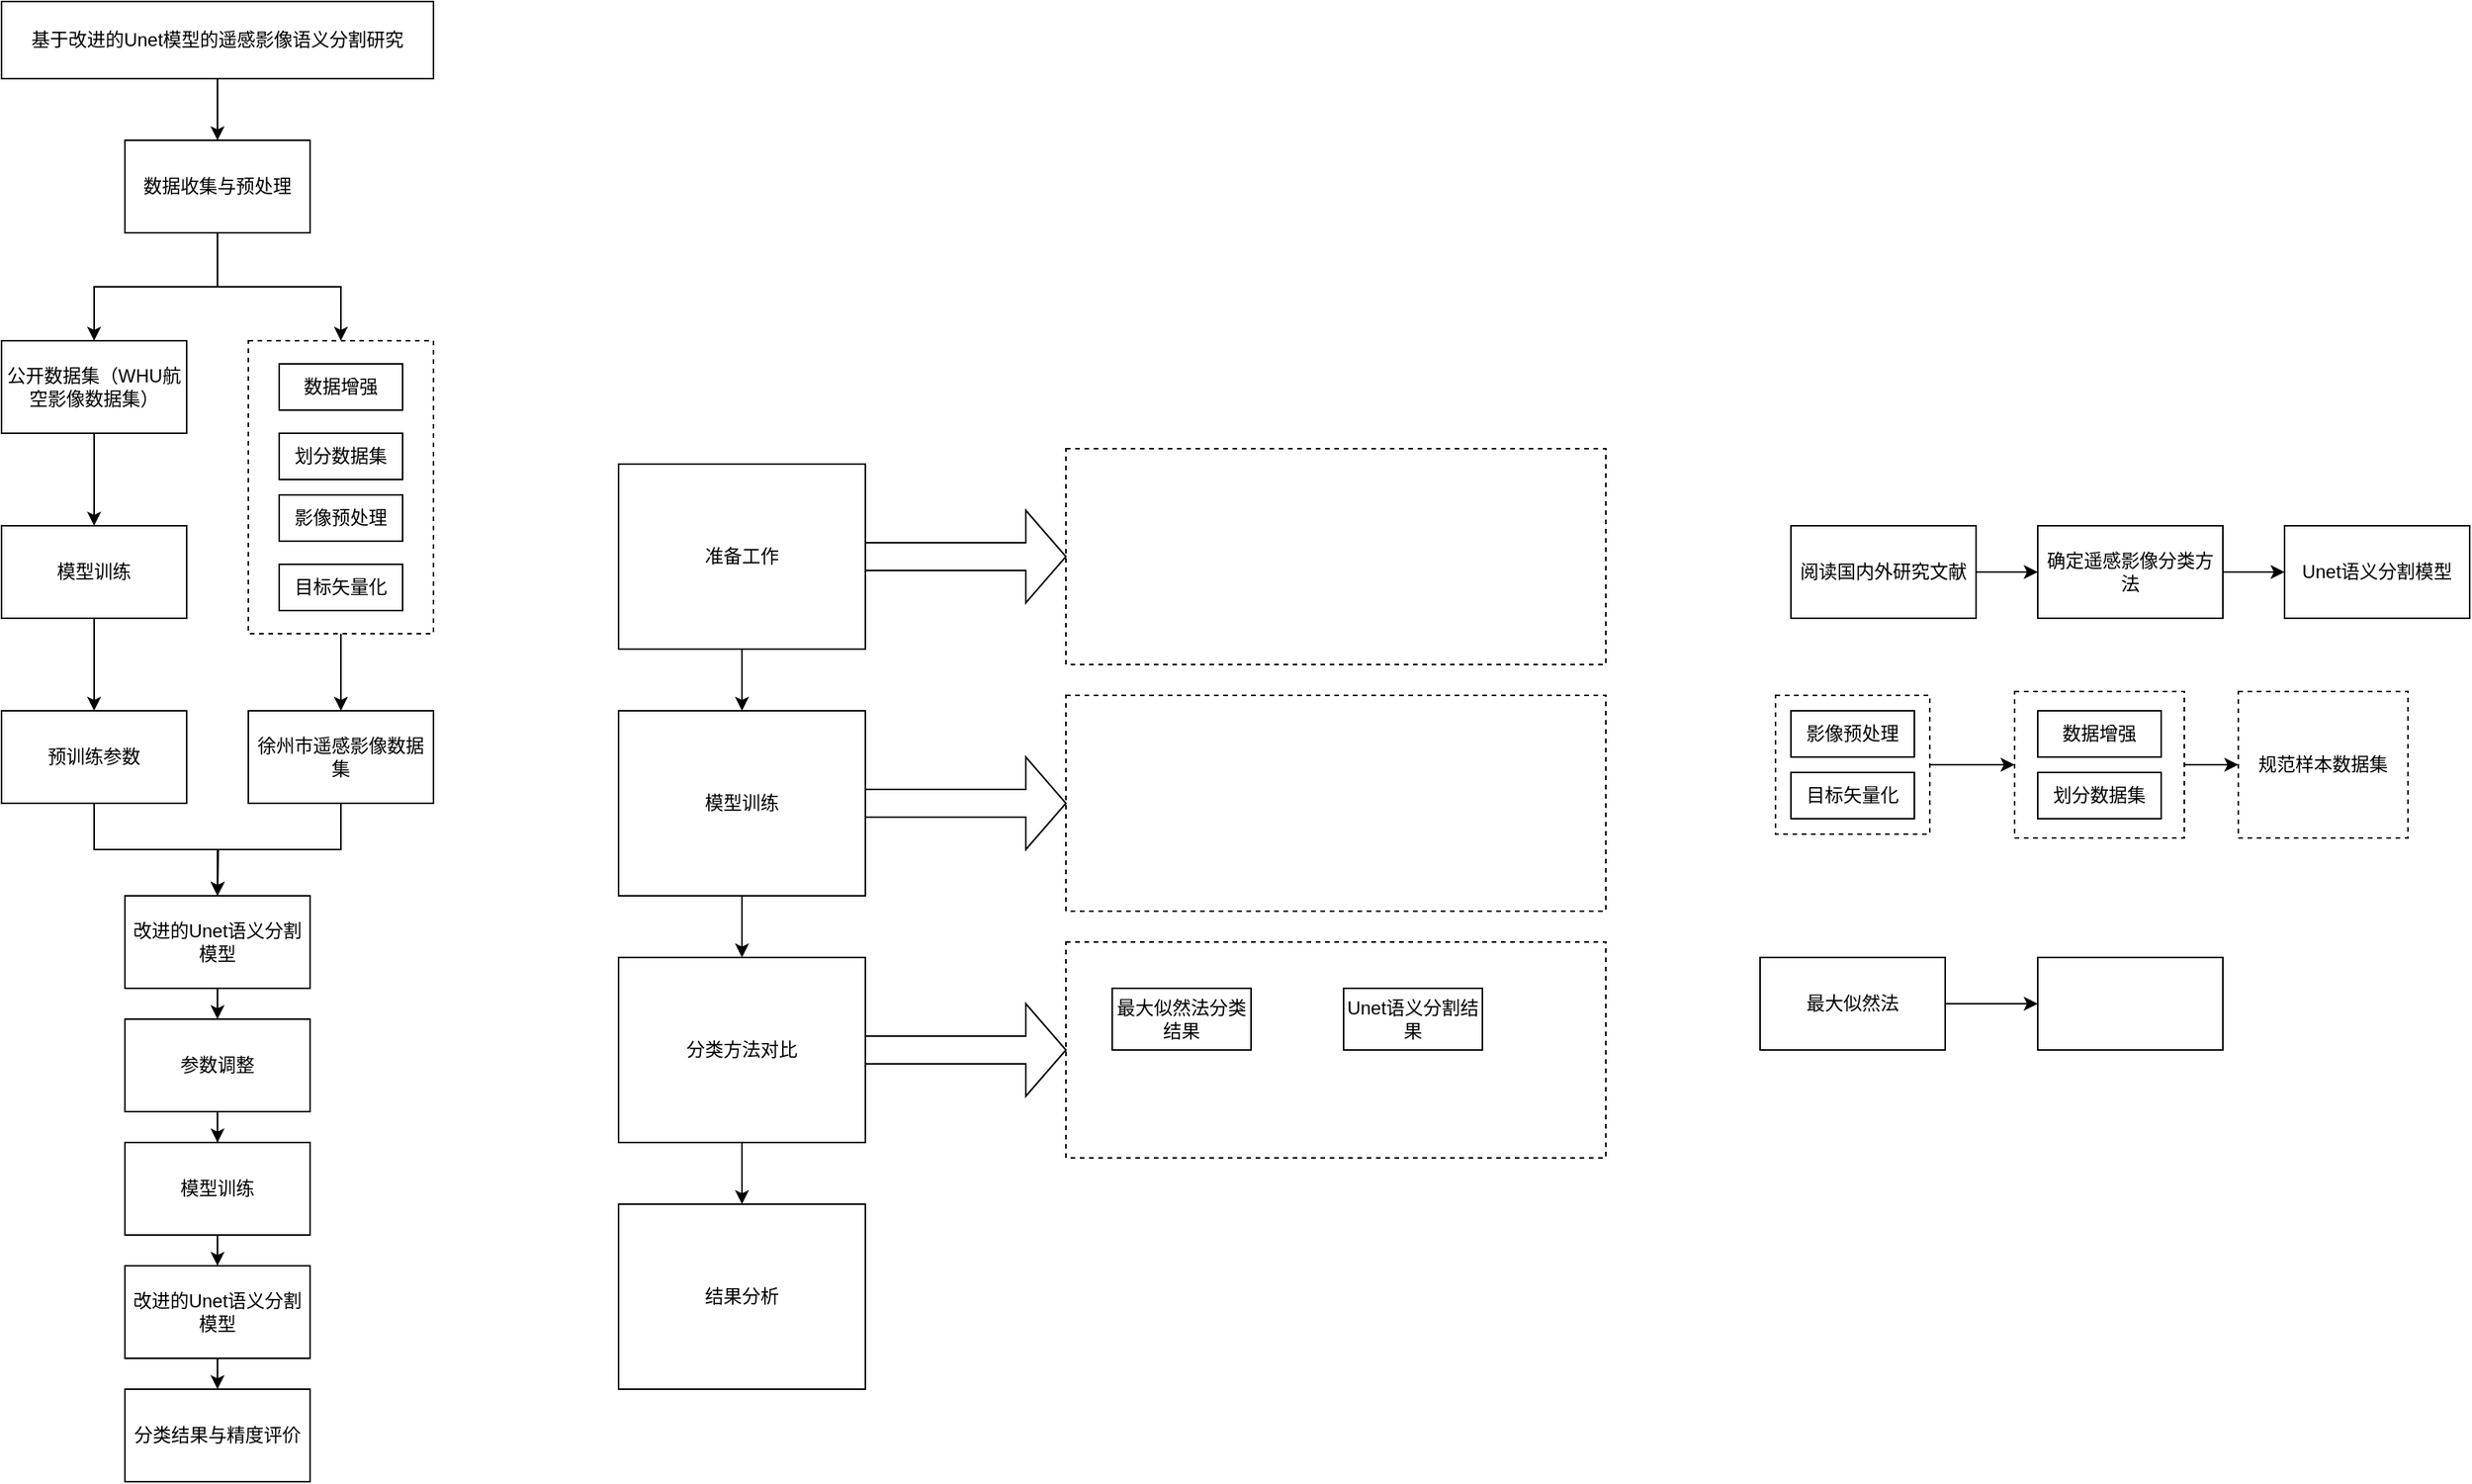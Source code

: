 <mxfile version="18.1.3" type="github">
  <diagram id="C5RBs43oDa-KdzZeNtuy" name="Page-1">
    <mxGraphModel dx="1407" dy="752" grid="1" gridSize="10" guides="1" tooltips="1" connect="1" arrows="1" fold="1" page="1" pageScale="1" pageWidth="3300" pageHeight="4681" math="0" shadow="0">
      <root>
        <mxCell id="WIyWlLk6GJQsqaUBKTNV-0" />
        <mxCell id="WIyWlLk6GJQsqaUBKTNV-1" parent="WIyWlLk6GJQsqaUBKTNV-0" />
        <mxCell id="7E32GhYmtQupcfhVes-2-61" value="" style="rounded=0;whiteSpace=wrap;html=1;dashed=1;fillColor=none;" vertex="1" parent="WIyWlLk6GJQsqaUBKTNV-1">
          <mxGeometry x="890" y="590" width="350" height="140" as="geometry" />
        </mxCell>
        <mxCell id="7E32GhYmtQupcfhVes-2-71" value="" style="rounded=0;whiteSpace=wrap;html=1;dashed=1;fillColor=none;" vertex="1" parent="WIyWlLk6GJQsqaUBKTNV-1">
          <mxGeometry x="890" y="750" width="350" height="140" as="geometry" />
        </mxCell>
        <mxCell id="7E32GhYmtQupcfhVes-2-73" value="" style="rounded=0;whiteSpace=wrap;html=1;dashed=1;fillColor=none;" vertex="1" parent="WIyWlLk6GJQsqaUBKTNV-1">
          <mxGeometry x="890" y="910" width="350" height="140" as="geometry" />
        </mxCell>
        <mxCell id="7E32GhYmtQupcfhVes-2-53" style="edgeStyle=orthogonalEdgeStyle;rounded=0;orthogonalLoop=1;jettySize=auto;html=1;exitX=0.5;exitY=1;exitDx=0;exitDy=0;entryX=0.5;entryY=0;entryDx=0;entryDy=0;" edge="1" parent="WIyWlLk6GJQsqaUBKTNV-1" source="7E32GhYmtQupcfhVes-2-48" target="7E32GhYmtQupcfhVes-2-8">
          <mxGeometry relative="1" as="geometry" />
        </mxCell>
        <mxCell id="7E32GhYmtQupcfhVes-2-48" value="" style="whiteSpace=wrap;html=1;rounded=0;fillColor=none;dashed=1;" vertex="1" parent="WIyWlLk6GJQsqaUBKTNV-1">
          <mxGeometry x="360" y="520" width="120" height="190" as="geometry" />
        </mxCell>
        <mxCell id="7E32GhYmtQupcfhVes-2-60" style="edgeStyle=orthogonalEdgeStyle;rounded=0;orthogonalLoop=1;jettySize=auto;html=1;exitX=0.5;exitY=1;exitDx=0;exitDy=0;entryX=0.5;entryY=0;entryDx=0;entryDy=0;" edge="1" parent="WIyWlLk6GJQsqaUBKTNV-1" source="7E32GhYmtQupcfhVes-2-3" target="7E32GhYmtQupcfhVes-2-5">
          <mxGeometry relative="1" as="geometry" />
        </mxCell>
        <mxCell id="7E32GhYmtQupcfhVes-2-3" value="基于改进的Unet模型的遥感影像语义分割研究" style="rounded=0;whiteSpace=wrap;html=1;" vertex="1" parent="WIyWlLk6GJQsqaUBKTNV-1">
          <mxGeometry x="200" y="300" width="280" height="50" as="geometry" />
        </mxCell>
        <mxCell id="7E32GhYmtQupcfhVes-2-7" style="edgeStyle=orthogonalEdgeStyle;rounded=0;orthogonalLoop=1;jettySize=auto;html=1;exitX=0.5;exitY=1;exitDx=0;exitDy=0;entryX=0.5;entryY=0;entryDx=0;entryDy=0;" edge="1" parent="WIyWlLk6GJQsqaUBKTNV-1" source="7E32GhYmtQupcfhVes-2-5" target="7E32GhYmtQupcfhVes-2-6">
          <mxGeometry relative="1" as="geometry" />
        </mxCell>
        <mxCell id="7E32GhYmtQupcfhVes-2-49" value="" style="edgeStyle=orthogonalEdgeStyle;rounded=0;orthogonalLoop=1;jettySize=auto;html=1;" edge="1" parent="WIyWlLk6GJQsqaUBKTNV-1" source="7E32GhYmtQupcfhVes-2-5" target="7E32GhYmtQupcfhVes-2-48">
          <mxGeometry relative="1" as="geometry" />
        </mxCell>
        <mxCell id="7E32GhYmtQupcfhVes-2-5" value="数据收集与预处理" style="rounded=0;whiteSpace=wrap;html=1;" vertex="1" parent="WIyWlLk6GJQsqaUBKTNV-1">
          <mxGeometry x="280" y="390" width="120" height="60" as="geometry" />
        </mxCell>
        <mxCell id="7E32GhYmtQupcfhVes-2-47" style="edgeStyle=orthogonalEdgeStyle;rounded=0;orthogonalLoop=1;jettySize=auto;html=1;exitX=0.5;exitY=1;exitDx=0;exitDy=0;" edge="1" parent="WIyWlLk6GJQsqaUBKTNV-1" source="7E32GhYmtQupcfhVes-2-6" target="7E32GhYmtQupcfhVes-2-36">
          <mxGeometry relative="1" as="geometry" />
        </mxCell>
        <mxCell id="7E32GhYmtQupcfhVes-2-6" value="公开数据集（WHU航空影像数据集）" style="rounded=0;whiteSpace=wrap;html=1;" vertex="1" parent="WIyWlLk6GJQsqaUBKTNV-1">
          <mxGeometry x="200" y="520" width="120" height="60" as="geometry" />
        </mxCell>
        <mxCell id="7E32GhYmtQupcfhVes-2-58" style="edgeStyle=orthogonalEdgeStyle;rounded=0;orthogonalLoop=1;jettySize=auto;html=1;exitX=0.5;exitY=1;exitDx=0;exitDy=0;" edge="1" parent="WIyWlLk6GJQsqaUBKTNV-1" source="7E32GhYmtQupcfhVes-2-8">
          <mxGeometry relative="1" as="geometry">
            <mxPoint x="340" y="880" as="targetPoint" />
          </mxGeometry>
        </mxCell>
        <mxCell id="7E32GhYmtQupcfhVes-2-8" value="徐州市遥感影像数据集" style="rounded=0;whiteSpace=wrap;html=1;" vertex="1" parent="WIyWlLk6GJQsqaUBKTNV-1">
          <mxGeometry x="360" y="760" width="120" height="60" as="geometry" />
        </mxCell>
        <mxCell id="7E32GhYmtQupcfhVes-2-30" style="edgeStyle=orthogonalEdgeStyle;rounded=0;orthogonalLoop=1;jettySize=auto;html=1;exitX=0.5;exitY=1;exitDx=0;exitDy=0;entryX=0.5;entryY=0;entryDx=0;entryDy=0;" edge="1" parent="WIyWlLk6GJQsqaUBKTNV-1" source="7E32GhYmtQupcfhVes-2-10" target="7E32GhYmtQupcfhVes-2-31">
          <mxGeometry relative="1" as="geometry">
            <mxPoint x="330" y="1210" as="targetPoint" />
          </mxGeometry>
        </mxCell>
        <mxCell id="7E32GhYmtQupcfhVes-2-10" value="改进的Unet语义分割模型" style="rounded=0;whiteSpace=wrap;html=1;" vertex="1" parent="WIyWlLk6GJQsqaUBKTNV-1">
          <mxGeometry x="280" y="1120" width="120" height="60" as="geometry" />
        </mxCell>
        <mxCell id="7E32GhYmtQupcfhVes-2-23" style="edgeStyle=orthogonalEdgeStyle;rounded=0;orthogonalLoop=1;jettySize=auto;html=1;exitX=0.5;exitY=1;exitDx=0;exitDy=0;" edge="1" parent="WIyWlLk6GJQsqaUBKTNV-1" source="7E32GhYmtQupcfhVes-2-12" target="7E32GhYmtQupcfhVes-2-14">
          <mxGeometry relative="1" as="geometry" />
        </mxCell>
        <mxCell id="7E32GhYmtQupcfhVes-2-12" value="参数调整" style="rounded=0;whiteSpace=wrap;html=1;" vertex="1" parent="WIyWlLk6GJQsqaUBKTNV-1">
          <mxGeometry x="280" y="960" width="120" height="60" as="geometry" />
        </mxCell>
        <mxCell id="7E32GhYmtQupcfhVes-2-29" style="edgeStyle=orthogonalEdgeStyle;rounded=0;orthogonalLoop=1;jettySize=auto;html=1;exitX=0.5;exitY=1;exitDx=0;exitDy=0;entryX=0.5;entryY=0;entryDx=0;entryDy=0;" edge="1" parent="WIyWlLk6GJQsqaUBKTNV-1" source="7E32GhYmtQupcfhVes-2-14" target="7E32GhYmtQupcfhVes-2-10">
          <mxGeometry relative="1" as="geometry" />
        </mxCell>
        <mxCell id="7E32GhYmtQupcfhVes-2-14" value="模型训练" style="rounded=0;whiteSpace=wrap;html=1;" vertex="1" parent="WIyWlLk6GJQsqaUBKTNV-1">
          <mxGeometry x="280" y="1040" width="120" height="60" as="geometry" />
        </mxCell>
        <mxCell id="7E32GhYmtQupcfhVes-2-27" value="数据增强" style="rounded=0;whiteSpace=wrap;html=1;" vertex="1" parent="WIyWlLk6GJQsqaUBKTNV-1">
          <mxGeometry x="380" y="535" width="80" height="30" as="geometry" />
        </mxCell>
        <mxCell id="7E32GhYmtQupcfhVes-2-31" value="分类结果与精度评价" style="whiteSpace=wrap;html=1;rounded=0;" vertex="1" parent="WIyWlLk6GJQsqaUBKTNV-1">
          <mxGeometry x="280" y="1200" width="120" height="60" as="geometry" />
        </mxCell>
        <mxCell id="7E32GhYmtQupcfhVes-2-44" value="" style="edgeStyle=orthogonalEdgeStyle;rounded=0;orthogonalLoop=1;jettySize=auto;html=1;" edge="1" parent="WIyWlLk6GJQsqaUBKTNV-1" source="7E32GhYmtQupcfhVes-2-36" target="7E32GhYmtQupcfhVes-2-43">
          <mxGeometry relative="1" as="geometry" />
        </mxCell>
        <mxCell id="7E32GhYmtQupcfhVes-2-36" value="模型训练" style="rounded=0;whiteSpace=wrap;html=1;fillColor=none;" vertex="1" parent="WIyWlLk6GJQsqaUBKTNV-1">
          <mxGeometry x="200" y="640" width="120" height="60" as="geometry" />
        </mxCell>
        <mxCell id="7E32GhYmtQupcfhVes-2-40" value="&lt;div&gt;目标矢量化&lt;/div&gt;" style="whiteSpace=wrap;html=1;rounded=0;" vertex="1" parent="WIyWlLk6GJQsqaUBKTNV-1">
          <mxGeometry x="380" y="665" width="80" height="30" as="geometry" />
        </mxCell>
        <mxCell id="7E32GhYmtQupcfhVes-2-57" style="edgeStyle=orthogonalEdgeStyle;rounded=0;orthogonalLoop=1;jettySize=auto;html=1;exitX=0.5;exitY=1;exitDx=0;exitDy=0;entryX=0.5;entryY=0;entryDx=0;entryDy=0;" edge="1" parent="WIyWlLk6GJQsqaUBKTNV-1" source="7E32GhYmtQupcfhVes-2-43" target="7E32GhYmtQupcfhVes-2-54">
          <mxGeometry relative="1" as="geometry" />
        </mxCell>
        <mxCell id="7E32GhYmtQupcfhVes-2-43" value="预训练参数" style="whiteSpace=wrap;html=1;fillColor=none;rounded=0;" vertex="1" parent="WIyWlLk6GJQsqaUBKTNV-1">
          <mxGeometry x="200" y="760" width="120" height="60" as="geometry" />
        </mxCell>
        <mxCell id="7E32GhYmtQupcfhVes-2-51" value="&lt;br&gt;&lt;div&gt;划分数据集&lt;br&gt;&lt;br&gt;&lt;/div&gt;" style="whiteSpace=wrap;html=1;rounded=0;" vertex="1" parent="WIyWlLk6GJQsqaUBKTNV-1">
          <mxGeometry x="380" y="580" width="80" height="30" as="geometry" />
        </mxCell>
        <mxCell id="7E32GhYmtQupcfhVes-2-52" value="影像预处理" style="whiteSpace=wrap;html=1;rounded=0;" vertex="1" parent="WIyWlLk6GJQsqaUBKTNV-1">
          <mxGeometry x="380" y="620" width="80" height="30" as="geometry" />
        </mxCell>
        <mxCell id="7E32GhYmtQupcfhVes-2-59" style="edgeStyle=orthogonalEdgeStyle;rounded=0;orthogonalLoop=1;jettySize=auto;html=1;exitX=0.5;exitY=1;exitDx=0;exitDy=0;entryX=0.5;entryY=0;entryDx=0;entryDy=0;" edge="1" parent="WIyWlLk6GJQsqaUBKTNV-1" source="7E32GhYmtQupcfhVes-2-54" target="7E32GhYmtQupcfhVes-2-12">
          <mxGeometry relative="1" as="geometry" />
        </mxCell>
        <mxCell id="7E32GhYmtQupcfhVes-2-54" value="改进的Unet语义分割模型" style="rounded=0;whiteSpace=wrap;html=1;" vertex="1" parent="WIyWlLk6GJQsqaUBKTNV-1">
          <mxGeometry x="280" y="880" width="120" height="60" as="geometry" />
        </mxCell>
        <mxCell id="7E32GhYmtQupcfhVes-2-64" style="edgeStyle=orthogonalEdgeStyle;rounded=0;orthogonalLoop=1;jettySize=auto;html=1;exitX=0.5;exitY=1;exitDx=0;exitDy=0;entryX=0.5;entryY=0;entryDx=0;entryDy=0;" edge="1" parent="WIyWlLk6GJQsqaUBKTNV-1" source="7E32GhYmtQupcfhVes-2-62" target="7E32GhYmtQupcfhVes-2-63">
          <mxGeometry relative="1" as="geometry" />
        </mxCell>
        <mxCell id="7E32GhYmtQupcfhVes-2-62" value="准备工作" style="rounded=0;whiteSpace=wrap;html=1;fillColor=none;" vertex="1" parent="WIyWlLk6GJQsqaUBKTNV-1">
          <mxGeometry x="600" y="600" width="160" height="120" as="geometry" />
        </mxCell>
        <mxCell id="7E32GhYmtQupcfhVes-2-69" style="edgeStyle=orthogonalEdgeStyle;rounded=0;orthogonalLoop=1;jettySize=auto;html=1;exitX=0.5;exitY=1;exitDx=0;exitDy=0;entryX=0.5;entryY=0;entryDx=0;entryDy=0;" edge="1" parent="WIyWlLk6GJQsqaUBKTNV-1" source="7E32GhYmtQupcfhVes-2-63" target="7E32GhYmtQupcfhVes-2-68">
          <mxGeometry relative="1" as="geometry" />
        </mxCell>
        <mxCell id="7E32GhYmtQupcfhVes-2-63" value="模型训练" style="rounded=0;whiteSpace=wrap;html=1;fillColor=none;" vertex="1" parent="WIyWlLk6GJQsqaUBKTNV-1">
          <mxGeometry x="600" y="760" width="160" height="120" as="geometry" />
        </mxCell>
        <mxCell id="7E32GhYmtQupcfhVes-2-76" value="" style="edgeStyle=orthogonalEdgeStyle;rounded=0;orthogonalLoop=1;jettySize=auto;html=1;" edge="1" parent="WIyWlLk6GJQsqaUBKTNV-1" source="7E32GhYmtQupcfhVes-2-68" target="7E32GhYmtQupcfhVes-2-75">
          <mxGeometry relative="1" as="geometry" />
        </mxCell>
        <mxCell id="7E32GhYmtQupcfhVes-2-68" value="分类方法对比" style="rounded=0;whiteSpace=wrap;html=1;fillColor=none;" vertex="1" parent="WIyWlLk6GJQsqaUBKTNV-1">
          <mxGeometry x="600" y="920" width="160" height="120" as="geometry" />
        </mxCell>
        <mxCell id="7E32GhYmtQupcfhVes-2-70" value="" style="shape=singleArrow;whiteSpace=wrap;html=1;fillColor=none;" vertex="1" parent="WIyWlLk6GJQsqaUBKTNV-1">
          <mxGeometry x="760" y="630" width="130" height="60" as="geometry" />
        </mxCell>
        <mxCell id="7E32GhYmtQupcfhVes-2-72" value="" style="shape=singleArrow;whiteSpace=wrap;html=1;fillColor=none;" vertex="1" parent="WIyWlLk6GJQsqaUBKTNV-1">
          <mxGeometry x="760" y="790" width="130" height="60" as="geometry" />
        </mxCell>
        <mxCell id="7E32GhYmtQupcfhVes-2-74" value="" style="shape=singleArrow;whiteSpace=wrap;html=1;fillColor=none;" vertex="1" parent="WIyWlLk6GJQsqaUBKTNV-1">
          <mxGeometry x="760" y="950" width="130" height="60" as="geometry" />
        </mxCell>
        <mxCell id="7E32GhYmtQupcfhVes-2-75" value="结果分析" style="whiteSpace=wrap;html=1;fillColor=none;rounded=0;" vertex="1" parent="WIyWlLk6GJQsqaUBKTNV-1">
          <mxGeometry x="600" y="1080" width="160" height="120" as="geometry" />
        </mxCell>
        <mxCell id="7E32GhYmtQupcfhVes-2-80" value="" style="edgeStyle=orthogonalEdgeStyle;rounded=0;orthogonalLoop=1;jettySize=auto;html=1;" edge="1" parent="WIyWlLk6GJQsqaUBKTNV-1" source="7E32GhYmtQupcfhVes-2-78" target="7E32GhYmtQupcfhVes-2-79">
          <mxGeometry relative="1" as="geometry" />
        </mxCell>
        <mxCell id="7E32GhYmtQupcfhVes-2-78" value="阅读国内外研究文献" style="rounded=0;whiteSpace=wrap;html=1;fillColor=none;" vertex="1" parent="WIyWlLk6GJQsqaUBKTNV-1">
          <mxGeometry x="1360" y="640" width="120" height="60" as="geometry" />
        </mxCell>
        <mxCell id="7E32GhYmtQupcfhVes-2-82" value="" style="edgeStyle=orthogonalEdgeStyle;rounded=0;orthogonalLoop=1;jettySize=auto;html=1;" edge="1" parent="WIyWlLk6GJQsqaUBKTNV-1" source="7E32GhYmtQupcfhVes-2-79" target="7E32GhYmtQupcfhVes-2-81">
          <mxGeometry relative="1" as="geometry" />
        </mxCell>
        <mxCell id="7E32GhYmtQupcfhVes-2-79" value="确定遥感影像分类方法" style="whiteSpace=wrap;html=1;fillColor=none;rounded=0;" vertex="1" parent="WIyWlLk6GJQsqaUBKTNV-1">
          <mxGeometry x="1520" y="640" width="120" height="60" as="geometry" />
        </mxCell>
        <mxCell id="7E32GhYmtQupcfhVes-2-81" value="Unet语义分割模型" style="whiteSpace=wrap;html=1;fillColor=none;rounded=0;" vertex="1" parent="WIyWlLk6GJQsqaUBKTNV-1">
          <mxGeometry x="1680" y="640" width="120" height="60" as="geometry" />
        </mxCell>
        <mxCell id="7E32GhYmtQupcfhVes-2-85" value="" style="edgeStyle=orthogonalEdgeStyle;rounded=0;orthogonalLoop=1;jettySize=auto;html=1;" edge="1" parent="WIyWlLk6GJQsqaUBKTNV-1" source="7E32GhYmtQupcfhVes-2-83" target="7E32GhYmtQupcfhVes-2-84">
          <mxGeometry relative="1" as="geometry" />
        </mxCell>
        <mxCell id="7E32GhYmtQupcfhVes-2-83" value="最大似然法" style="rounded=0;whiteSpace=wrap;html=1;fillColor=none;" vertex="1" parent="WIyWlLk6GJQsqaUBKTNV-1">
          <mxGeometry x="1340" y="920" width="120" height="60" as="geometry" />
        </mxCell>
        <mxCell id="7E32GhYmtQupcfhVes-2-84" value="" style="whiteSpace=wrap;html=1;fillColor=none;rounded=0;" vertex="1" parent="WIyWlLk6GJQsqaUBKTNV-1">
          <mxGeometry x="1520" y="920" width="120" height="60" as="geometry" />
        </mxCell>
        <mxCell id="7E32GhYmtQupcfhVes-2-86" value="数据增强" style="rounded=0;whiteSpace=wrap;html=1;" vertex="1" parent="WIyWlLk6GJQsqaUBKTNV-1">
          <mxGeometry x="1520" y="760" width="80" height="30" as="geometry" />
        </mxCell>
        <mxCell id="7E32GhYmtQupcfhVes-2-87" value="&lt;br&gt;&lt;div&gt;划分数据集&lt;br&gt;&lt;br&gt;&lt;/div&gt;" style="whiteSpace=wrap;html=1;rounded=0;" vertex="1" parent="WIyWlLk6GJQsqaUBKTNV-1">
          <mxGeometry x="1520" y="800" width="80" height="30" as="geometry" />
        </mxCell>
        <mxCell id="7E32GhYmtQupcfhVes-2-88" value="影像预处理" style="whiteSpace=wrap;html=1;rounded=0;" vertex="1" parent="WIyWlLk6GJQsqaUBKTNV-1">
          <mxGeometry x="1360" y="760" width="80" height="30" as="geometry" />
        </mxCell>
        <mxCell id="7E32GhYmtQupcfhVes-2-89" value="&lt;div&gt;目标矢量化&lt;/div&gt;" style="whiteSpace=wrap;html=1;rounded=0;" vertex="1" parent="WIyWlLk6GJQsqaUBKTNV-1">
          <mxGeometry x="1360" y="800" width="80" height="30" as="geometry" />
        </mxCell>
        <mxCell id="7E32GhYmtQupcfhVes-2-92" value="" style="edgeStyle=orthogonalEdgeStyle;rounded=0;orthogonalLoop=1;jettySize=auto;html=1;" edge="1" parent="WIyWlLk6GJQsqaUBKTNV-1" source="7E32GhYmtQupcfhVes-2-90" target="7E32GhYmtQupcfhVes-2-91">
          <mxGeometry relative="1" as="geometry" />
        </mxCell>
        <mxCell id="7E32GhYmtQupcfhVes-2-90" value="" style="rounded=0;whiteSpace=wrap;html=1;fillColor=none;dashed=1;" vertex="1" parent="WIyWlLk6GJQsqaUBKTNV-1">
          <mxGeometry x="1350" y="750" width="100" height="90" as="geometry" />
        </mxCell>
        <mxCell id="7E32GhYmtQupcfhVes-2-96" style="edgeStyle=orthogonalEdgeStyle;rounded=0;orthogonalLoop=1;jettySize=auto;html=1;exitX=1;exitY=0.5;exitDx=0;exitDy=0;entryX=0;entryY=0.5;entryDx=0;entryDy=0;" edge="1" parent="WIyWlLk6GJQsqaUBKTNV-1" source="7E32GhYmtQupcfhVes-2-91" target="7E32GhYmtQupcfhVes-2-95">
          <mxGeometry relative="1" as="geometry" />
        </mxCell>
        <mxCell id="7E32GhYmtQupcfhVes-2-91" value="" style="rounded=0;whiteSpace=wrap;html=1;fillColor=none;dashed=1;" vertex="1" parent="WIyWlLk6GJQsqaUBKTNV-1">
          <mxGeometry x="1505" y="747.5" width="110" height="95" as="geometry" />
        </mxCell>
        <mxCell id="7E32GhYmtQupcfhVes-2-95" value="规范样本数据集" style="rounded=0;whiteSpace=wrap;html=1;fillColor=none;dashed=1;" vertex="1" parent="WIyWlLk6GJQsqaUBKTNV-1">
          <mxGeometry x="1650" y="747.5" width="110" height="95" as="geometry" />
        </mxCell>
        <mxCell id="7E32GhYmtQupcfhVes-2-98" value="最大似然法分类结果" style="rounded=0;whiteSpace=wrap;html=1;fillColor=none;" vertex="1" parent="WIyWlLk6GJQsqaUBKTNV-1">
          <mxGeometry x="920" y="940" width="90" height="40" as="geometry" />
        </mxCell>
        <mxCell id="7E32GhYmtQupcfhVes-2-99" value="Unet语义分割结果" style="rounded=0;whiteSpace=wrap;html=1;fillColor=none;" vertex="1" parent="WIyWlLk6GJQsqaUBKTNV-1">
          <mxGeometry x="1070" y="940" width="90" height="40" as="geometry" />
        </mxCell>
      </root>
    </mxGraphModel>
  </diagram>
</mxfile>
